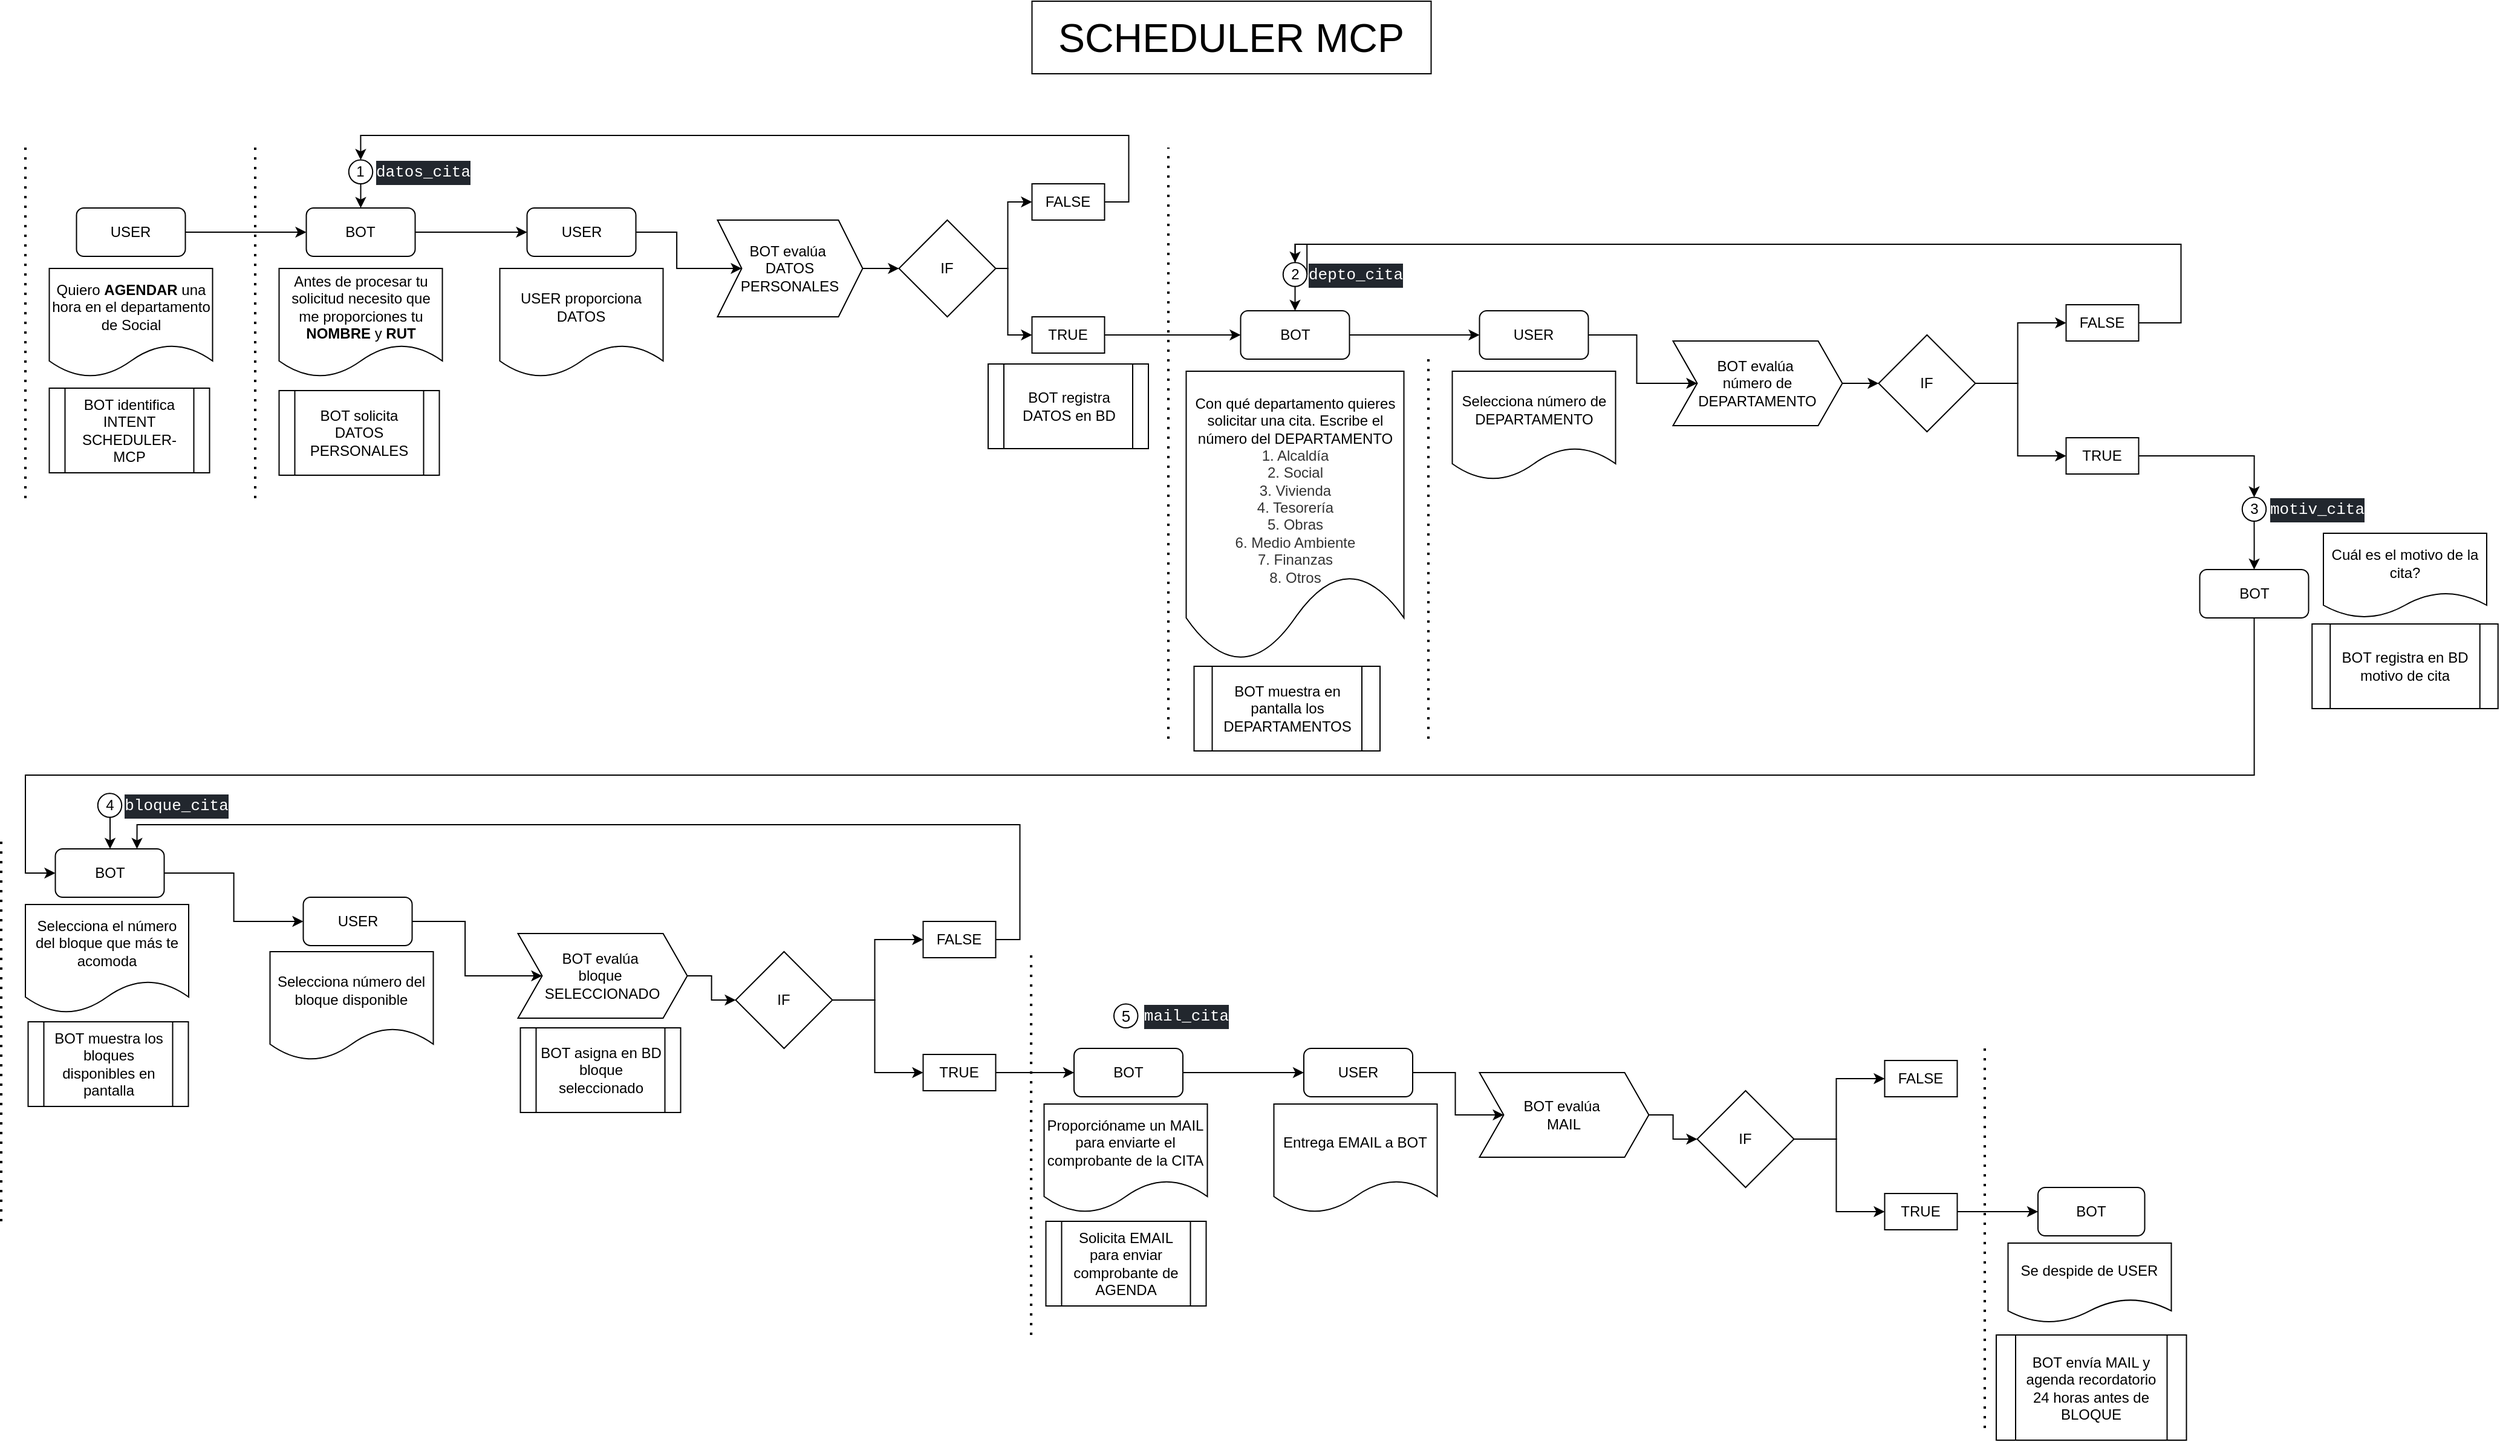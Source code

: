 <mxfile version="27.0.9">
  <diagram name="Page-1" id="aJZ9Kiqgw7SQ0cknS0zp">
    <mxGraphModel dx="910" dy="554" grid="1" gridSize="10" guides="1" tooltips="1" connect="1" arrows="1" fold="1" page="1" pageScale="1" pageWidth="2339" pageHeight="3300" math="0" shadow="0">
      <root>
        <mxCell id="0" />
        <mxCell id="1" parent="0" />
        <mxCell id="wJBNV-Ak4hXyxRtQWWTK-22" style="edgeStyle=orthogonalEdgeStyle;rounded=0;orthogonalLoop=1;jettySize=auto;html=1;exitX=1;exitY=0.5;exitDx=0;exitDy=0;entryX=0;entryY=0.5;entryDx=0;entryDy=0;" parent="1" source="wJBNV-Ak4hXyxRtQWWTK-1" target="wJBNV-Ak4hXyxRtQWWTK-4" edge="1">
          <mxGeometry relative="1" as="geometry" />
        </mxCell>
        <mxCell id="wJBNV-Ak4hXyxRtQWWTK-1" value="USER" style="rounded=1;whiteSpace=wrap;html=1;" parent="1" vertex="1">
          <mxGeometry x="312.25" y="241" width="90" height="40" as="geometry" />
        </mxCell>
        <mxCell id="wJBNV-Ak4hXyxRtQWWTK-3" value="Quiero &lt;b&gt;AGENDAR&lt;/b&gt; una hora en el departamento de Social" style="shape=document;whiteSpace=wrap;html=1;boundedLbl=1;align=center;" parent="1" vertex="1">
          <mxGeometry x="289.75" y="291" width="135" height="90" as="geometry" />
        </mxCell>
        <mxCell id="wJBNV-Ak4hXyxRtQWWTK-23" style="edgeStyle=orthogonalEdgeStyle;rounded=0;orthogonalLoop=1;jettySize=auto;html=1;exitX=1;exitY=0.5;exitDx=0;exitDy=0;entryX=0;entryY=0.5;entryDx=0;entryDy=0;" parent="1" source="wJBNV-Ak4hXyxRtQWWTK-4" target="wJBNV-Ak4hXyxRtQWWTK-8" edge="1">
          <mxGeometry relative="1" as="geometry" />
        </mxCell>
        <mxCell id="wJBNV-Ak4hXyxRtQWWTK-4" value="BOT" style="rounded=1;whiteSpace=wrap;html=1;" parent="1" vertex="1">
          <mxGeometry x="502.25" y="241" width="90" height="40" as="geometry" />
        </mxCell>
        <mxCell id="wJBNV-Ak4hXyxRtQWWTK-5" value="Antes de procesar tu solicitud necesito que me proporciones tu &lt;b&gt;NOMBRE&lt;/b&gt; y &lt;b&gt;RUT&lt;/b&gt;" style="shape=document;whiteSpace=wrap;html=1;boundedLbl=1;align=center;" parent="1" vertex="1">
          <mxGeometry x="479.75" y="291" width="135" height="90" as="geometry" />
        </mxCell>
        <mxCell id="wJBNV-Ak4hXyxRtQWWTK-6" value="BOT identifica INTENT&lt;br&gt;SCHEDULER-MCP" style="shape=process;whiteSpace=wrap;html=1;backgroundOutline=1;" parent="1" vertex="1">
          <mxGeometry x="289.75" y="390" width="132.5" height="70" as="geometry" />
        </mxCell>
        <mxCell id="wJBNV-Ak4hXyxRtQWWTK-7" value="BOT solicita DATOS PERSONALES" style="shape=process;whiteSpace=wrap;html=1;backgroundOutline=1;" parent="1" vertex="1">
          <mxGeometry x="479.75" y="392" width="132.5" height="70" as="geometry" />
        </mxCell>
        <mxCell id="wJBNV-Ak4hXyxRtQWWTK-24" style="edgeStyle=orthogonalEdgeStyle;rounded=0;orthogonalLoop=1;jettySize=auto;html=1;exitX=1;exitY=0.5;exitDx=0;exitDy=0;entryX=0;entryY=0.5;entryDx=0;entryDy=0;" parent="1" source="wJBNV-Ak4hXyxRtQWWTK-8" target="wJBNV-Ak4hXyxRtQWWTK-11" edge="1">
          <mxGeometry relative="1" as="geometry" />
        </mxCell>
        <mxCell id="wJBNV-Ak4hXyxRtQWWTK-8" value="USER" style="rounded=1;whiteSpace=wrap;html=1;" parent="1" vertex="1">
          <mxGeometry x="684.75" y="241" width="90" height="40" as="geometry" />
        </mxCell>
        <mxCell id="wJBNV-Ak4hXyxRtQWWTK-9" value="USER proporciona DATOS" style="shape=document;whiteSpace=wrap;html=1;boundedLbl=1;align=center;" parent="1" vertex="1">
          <mxGeometry x="662.25" y="291" width="135" height="90" as="geometry" />
        </mxCell>
        <mxCell id="wJBNV-Ak4hXyxRtQWWTK-10" value="BOT registra DATOS en BD" style="shape=process;whiteSpace=wrap;html=1;backgroundOutline=1;" parent="1" vertex="1">
          <mxGeometry x="1066" y="370" width="132.5" height="70" as="geometry" />
        </mxCell>
        <mxCell id="wJBNV-Ak4hXyxRtQWWTK-25" style="edgeStyle=orthogonalEdgeStyle;rounded=0;orthogonalLoop=1;jettySize=auto;html=1;exitX=1;exitY=0.5;exitDx=0;exitDy=0;entryX=0;entryY=0.5;entryDx=0;entryDy=0;" parent="1" source="wJBNV-Ak4hXyxRtQWWTK-11" target="wJBNV-Ak4hXyxRtQWWTK-12" edge="1">
          <mxGeometry relative="1" as="geometry" />
        </mxCell>
        <mxCell id="wJBNV-Ak4hXyxRtQWWTK-11" value="BOT evalúa&amp;nbsp;&lt;div&gt;DATOS PERSONALES&lt;/div&gt;" style="shape=step;perimeter=stepPerimeter;whiteSpace=wrap;html=1;fixedSize=1;" parent="1" vertex="1">
          <mxGeometry x="842.25" y="251" width="120" height="80" as="geometry" />
        </mxCell>
        <mxCell id="wJBNV-Ak4hXyxRtQWWTK-26" style="edgeStyle=orthogonalEdgeStyle;rounded=0;orthogonalLoop=1;jettySize=auto;html=1;exitX=1;exitY=0.5;exitDx=0;exitDy=0;entryX=0;entryY=0.5;entryDx=0;entryDy=0;" parent="1" source="wJBNV-Ak4hXyxRtQWWTK-12" target="wJBNV-Ak4hXyxRtQWWTK-14" edge="1">
          <mxGeometry relative="1" as="geometry">
            <Array as="points">
              <mxPoint x="1082.25" y="291" />
              <mxPoint x="1082.25" y="236" />
            </Array>
          </mxGeometry>
        </mxCell>
        <mxCell id="wJBNV-Ak4hXyxRtQWWTK-27" style="edgeStyle=orthogonalEdgeStyle;rounded=0;orthogonalLoop=1;jettySize=auto;html=1;exitX=1;exitY=0.5;exitDx=0;exitDy=0;entryX=0;entryY=0.5;entryDx=0;entryDy=0;" parent="1" source="wJBNV-Ak4hXyxRtQWWTK-12" target="wJBNV-Ak4hXyxRtQWWTK-15" edge="1">
          <mxGeometry relative="1" as="geometry">
            <Array as="points">
              <mxPoint x="1082.25" y="291" />
              <mxPoint x="1082.25" y="346" />
            </Array>
          </mxGeometry>
        </mxCell>
        <mxCell id="wJBNV-Ak4hXyxRtQWWTK-12" value="IF" style="rhombus;whiteSpace=wrap;html=1;" parent="1" vertex="1">
          <mxGeometry x="992.25" y="251" width="80" height="80" as="geometry" />
        </mxCell>
        <mxCell id="wJBNV-Ak4hXyxRtQWWTK-14" value="FALSE" style="rounded=0;whiteSpace=wrap;html=1;" parent="1" vertex="1">
          <mxGeometry x="1102.25" y="221" width="60" height="30" as="geometry" />
        </mxCell>
        <mxCell id="wJBNV-Ak4hXyxRtQWWTK-29" style="edgeStyle=orthogonalEdgeStyle;rounded=0;orthogonalLoop=1;jettySize=auto;html=1;exitX=1;exitY=0.5;exitDx=0;exitDy=0;entryX=0;entryY=0.5;entryDx=0;entryDy=0;" parent="1" source="wJBNV-Ak4hXyxRtQWWTK-15" target="wJBNV-Ak4hXyxRtQWWTK-16" edge="1">
          <mxGeometry relative="1" as="geometry" />
        </mxCell>
        <mxCell id="wJBNV-Ak4hXyxRtQWWTK-15" value="TRUE" style="rounded=0;whiteSpace=wrap;html=1;" parent="1" vertex="1">
          <mxGeometry x="1102.25" y="331" width="60" height="30" as="geometry" />
        </mxCell>
        <mxCell id="wJBNV-Ak4hXyxRtQWWTK-30" style="edgeStyle=orthogonalEdgeStyle;rounded=0;orthogonalLoop=1;jettySize=auto;html=1;exitX=1;exitY=0.5;exitDx=0;exitDy=0;entryX=0;entryY=0.5;entryDx=0;entryDy=0;" parent="1" source="wJBNV-Ak4hXyxRtQWWTK-16" target="wJBNV-Ak4hXyxRtQWWTK-19" edge="1">
          <mxGeometry relative="1" as="geometry" />
        </mxCell>
        <mxCell id="wJBNV-Ak4hXyxRtQWWTK-16" value="BOT" style="rounded=1;whiteSpace=wrap;html=1;" parent="1" vertex="1">
          <mxGeometry x="1274.75" y="326" width="90" height="40" as="geometry" />
        </mxCell>
        <mxCell id="wJBNV-Ak4hXyxRtQWWTK-17" value="&lt;div&gt;&lt;br&gt;&lt;/div&gt;&lt;div&gt;&lt;br&gt;&lt;/div&gt;Con qué departamento quieres solicitar una cita. Escribe el número del DEPARTAMENTO&lt;br&gt;&lt;div style=&quot;color: rgb(51, 51, 51);&quot;&gt;&lt;span style=&quot;background-color: transparent; color: light-dark(rgb(51, 51, 51), rgb(193, 193, 193));&quot;&gt;1. Alcaldía&lt;/span&gt;&lt;/div&gt;&lt;div style=&quot;color: rgb(51, 51, 51);&quot;&gt;&lt;span style=&quot;background-color: transparent; color: light-dark(rgb(51, 51, 51), rgb(193, 193, 193));&quot;&gt;2. Social&lt;/span&gt;&lt;/div&gt;&lt;div style=&quot;color: rgb(51, 51, 51);&quot;&gt;3. Vivienda&lt;/div&gt;&lt;div style=&quot;color: rgb(51, 51, 51);&quot;&gt;4. Tesorería&lt;br&gt;5. Obras&lt;/div&gt;&lt;div style=&quot;color: rgb(51, 51, 51);&quot;&gt;6. Medio Ambiente&lt;br&gt;7. Finanzas&lt;/div&gt;&lt;div style=&quot;color: rgb(51, 51, 51);&quot;&gt;8. Otros&lt;/div&gt;" style="shape=document;whiteSpace=wrap;html=1;boundedLbl=1;align=center;" parent="1" vertex="1">
          <mxGeometry x="1229.75" y="376" width="180" height="240" as="geometry" />
        </mxCell>
        <mxCell id="wJBNV-Ak4hXyxRtQWWTK-18" value="BOT muestra en pantalla los DEPARTAMENTOS" style="shape=process;whiteSpace=wrap;html=1;backgroundOutline=1;" parent="1" vertex="1">
          <mxGeometry x="1236.25" y="620" width="153.75" height="70" as="geometry" />
        </mxCell>
        <mxCell id="na-t7tBK_3waR2gnZptI-16" style="edgeStyle=orthogonalEdgeStyle;rounded=0;orthogonalLoop=1;jettySize=auto;html=1;exitX=1;exitY=0.5;exitDx=0;exitDy=0;" parent="1" source="wJBNV-Ak4hXyxRtQWWTK-19" target="na-t7tBK_3waR2gnZptI-10" edge="1">
          <mxGeometry relative="1" as="geometry">
            <Array as="points">
              <mxPoint x="1602.25" y="346" />
              <mxPoint x="1602.25" y="386" />
            </Array>
          </mxGeometry>
        </mxCell>
        <mxCell id="wJBNV-Ak4hXyxRtQWWTK-19" value="USER" style="rounded=1;whiteSpace=wrap;html=1;" parent="1" vertex="1">
          <mxGeometry x="1472.25" y="326" width="90" height="40" as="geometry" />
        </mxCell>
        <mxCell id="wJBNV-Ak4hXyxRtQWWTK-20" value="Selecciona número de DEPARTAMENTO" style="shape=document;whiteSpace=wrap;html=1;boundedLbl=1;align=center;" parent="1" vertex="1">
          <mxGeometry x="1449.75" y="376" width="135" height="90" as="geometry" />
        </mxCell>
        <mxCell id="na-t7tBK_3waR2gnZptI-28" style="edgeStyle=orthogonalEdgeStyle;rounded=0;orthogonalLoop=1;jettySize=auto;html=1;exitX=1;exitY=0.5;exitDx=0;exitDy=0;entryX=0;entryY=0.5;entryDx=0;entryDy=0;" parent="1" source="na-t7tBK_3waR2gnZptI-1" target="na-t7tBK_3waR2gnZptI-4" edge="1">
          <mxGeometry relative="1" as="geometry" />
        </mxCell>
        <mxCell id="na-t7tBK_3waR2gnZptI-1" value="BOT" style="rounded=1;whiteSpace=wrap;html=1;" parent="1" vertex="1">
          <mxGeometry x="294.75" y="771" width="90" height="40" as="geometry" />
        </mxCell>
        <mxCell id="na-t7tBK_3waR2gnZptI-2" value="Selecciona el número del bloque que más te acomoda" style="shape=document;whiteSpace=wrap;html=1;boundedLbl=1;align=center;" parent="1" vertex="1">
          <mxGeometry x="270" y="817" width="135" height="90" as="geometry" />
        </mxCell>
        <mxCell id="na-t7tBK_3waR2gnZptI-3" value="BOT muestra los bloques disponibles en pantalla" style="shape=process;whiteSpace=wrap;html=1;backgroundOutline=1;" parent="1" vertex="1">
          <mxGeometry x="272.25" y="914" width="132.5" height="70" as="geometry" />
        </mxCell>
        <mxCell id="na-t7tBK_3waR2gnZptI-29" style="edgeStyle=orthogonalEdgeStyle;rounded=0;orthogonalLoop=1;jettySize=auto;html=1;exitX=1;exitY=0.5;exitDx=0;exitDy=0;" parent="1" source="na-t7tBK_3waR2gnZptI-4" target="na-t7tBK_3waR2gnZptI-24" edge="1">
          <mxGeometry relative="1" as="geometry" />
        </mxCell>
        <mxCell id="na-t7tBK_3waR2gnZptI-4" value="USER" style="rounded=1;whiteSpace=wrap;html=1;" parent="1" vertex="1">
          <mxGeometry x="499.75" y="811" width="90" height="40" as="geometry" />
        </mxCell>
        <mxCell id="na-t7tBK_3waR2gnZptI-5" value="Selecciona número del bloque disponible" style="shape=document;whiteSpace=wrap;html=1;boundedLbl=1;align=center;" parent="1" vertex="1">
          <mxGeometry x="472.25" y="856" width="135" height="90" as="geometry" />
        </mxCell>
        <mxCell id="na-t7tBK_3waR2gnZptI-6" value="BOT asigna en BD bloque seleccionado" style="shape=process;whiteSpace=wrap;html=1;backgroundOutline=1;" parent="1" vertex="1">
          <mxGeometry x="679.25" y="919" width="132.5" height="70" as="geometry" />
        </mxCell>
        <mxCell id="na-t7tBK_3waR2gnZptI-9" style="edgeStyle=orthogonalEdgeStyle;rounded=0;orthogonalLoop=1;jettySize=auto;html=1;exitX=1;exitY=0.5;exitDx=0;exitDy=0;entryX=0;entryY=0.5;entryDx=0;entryDy=0;" parent="1" source="na-t7tBK_3waR2gnZptI-10" target="na-t7tBK_3waR2gnZptI-13" edge="1">
          <mxGeometry relative="1" as="geometry" />
        </mxCell>
        <mxCell id="na-t7tBK_3waR2gnZptI-10" value="BOT evalúa&amp;nbsp;&lt;div&gt;número de DEPARTAMENTO&lt;/div&gt;" style="shape=step;perimeter=stepPerimeter;whiteSpace=wrap;html=1;fixedSize=1;" parent="1" vertex="1">
          <mxGeometry x="1632.25" y="351" width="140" height="70" as="geometry" />
        </mxCell>
        <mxCell id="na-t7tBK_3waR2gnZptI-11" style="edgeStyle=orthogonalEdgeStyle;rounded=0;orthogonalLoop=1;jettySize=auto;html=1;exitX=1;exitY=0.5;exitDx=0;exitDy=0;entryX=0;entryY=0.5;entryDx=0;entryDy=0;" parent="1" source="na-t7tBK_3waR2gnZptI-13" target="na-t7tBK_3waR2gnZptI-14" edge="1">
          <mxGeometry relative="1" as="geometry">
            <Array as="points">
              <mxPoint x="1917.25" y="386" />
              <mxPoint x="1917.25" y="336" />
            </Array>
            <mxPoint x="1897.25" y="391" as="sourcePoint" />
          </mxGeometry>
        </mxCell>
        <mxCell id="na-t7tBK_3waR2gnZptI-12" style="edgeStyle=orthogonalEdgeStyle;rounded=0;orthogonalLoop=1;jettySize=auto;html=1;exitX=1;exitY=0.5;exitDx=0;exitDy=0;entryX=0;entryY=0.5;entryDx=0;entryDy=0;" parent="1" source="na-t7tBK_3waR2gnZptI-13" target="na-t7tBK_3waR2gnZptI-15" edge="1">
          <mxGeometry relative="1" as="geometry">
            <Array as="points">
              <mxPoint x="1917.25" y="386" />
              <mxPoint x="1917.25" y="446" />
            </Array>
            <mxPoint x="1897.25" y="391" as="sourcePoint" />
          </mxGeometry>
        </mxCell>
        <mxCell id="na-t7tBK_3waR2gnZptI-13" value="IF" style="rhombus;whiteSpace=wrap;html=1;" parent="1" vertex="1">
          <mxGeometry x="1802.25" y="346" width="80" height="80" as="geometry" />
        </mxCell>
        <mxCell id="na-t7tBK_3waR2gnZptI-17" style="edgeStyle=orthogonalEdgeStyle;rounded=0;orthogonalLoop=1;jettySize=auto;html=1;exitX=1;exitY=0.5;exitDx=0;exitDy=0;entryX=0.5;entryY=0;entryDx=0;entryDy=0;" parent="1" source="M8Qfrj8j4H-b4rTioRJo-6" target="wJBNV-Ak4hXyxRtQWWTK-16" edge="1">
          <mxGeometry relative="1" as="geometry">
            <Array as="points">
              <mxPoint x="1320.25" y="271" />
            </Array>
          </mxGeometry>
        </mxCell>
        <mxCell id="na-t7tBK_3waR2gnZptI-14" value="FALSE" style="rounded=0;whiteSpace=wrap;html=1;" parent="1" vertex="1">
          <mxGeometry x="1957.25" y="321" width="60" height="30" as="geometry" />
        </mxCell>
        <mxCell id="na-t7tBK_3waR2gnZptI-18" style="edgeStyle=orthogonalEdgeStyle;rounded=0;orthogonalLoop=1;jettySize=auto;html=1;exitX=1;exitY=0.5;exitDx=0;exitDy=0;" parent="1" source="M8Qfrj8j4H-b4rTioRJo-11" target="na-t7tBK_3waR2gnZptI-1" edge="1">
          <mxGeometry relative="1" as="geometry">
            <Array as="points">
              <mxPoint x="340" y="735" />
            </Array>
          </mxGeometry>
        </mxCell>
        <mxCell id="M8Qfrj8j4H-b4rTioRJo-20" style="edgeStyle=orthogonalEdgeStyle;rounded=0;orthogonalLoop=1;jettySize=auto;html=1;exitX=0.5;exitY=1;exitDx=0;exitDy=0;entryX=0.5;entryY=0;entryDx=0;entryDy=0;" edge="1" parent="1" source="M8Qfrj8j4H-b4rTioRJo-23" target="M8Qfrj8j4H-b4rTioRJo-17">
          <mxGeometry relative="1" as="geometry" />
        </mxCell>
        <mxCell id="na-t7tBK_3waR2gnZptI-15" value="TRUE" style="rounded=0;whiteSpace=wrap;html=1;" parent="1" vertex="1">
          <mxGeometry x="1957.25" y="431" width="60" height="30" as="geometry" />
        </mxCell>
        <mxCell id="na-t7tBK_3waR2gnZptI-19" style="edgeStyle=orthogonalEdgeStyle;rounded=0;orthogonalLoop=1;jettySize=auto;html=1;exitX=1;exitY=0.5;exitDx=0;exitDy=0;entryX=0;entryY=0.5;entryDx=0;entryDy=0;" parent="1" source="na-t7tBK_3waR2gnZptI-21" target="na-t7tBK_3waR2gnZptI-22" edge="1">
          <mxGeometry relative="1" as="geometry">
            <Array as="points">
              <mxPoint x="972.25" y="896" />
              <mxPoint x="972.25" y="846" />
            </Array>
            <mxPoint x="952.25" y="901" as="sourcePoint" />
          </mxGeometry>
        </mxCell>
        <mxCell id="na-t7tBK_3waR2gnZptI-20" style="edgeStyle=orthogonalEdgeStyle;rounded=0;orthogonalLoop=1;jettySize=auto;html=1;exitX=1;exitY=0.5;exitDx=0;exitDy=0;entryX=0;entryY=0.5;entryDx=0;entryDy=0;" parent="1" source="na-t7tBK_3waR2gnZptI-21" target="na-t7tBK_3waR2gnZptI-23" edge="1">
          <mxGeometry relative="1" as="geometry">
            <Array as="points">
              <mxPoint x="972.25" y="896" />
              <mxPoint x="972.25" y="956" />
            </Array>
            <mxPoint x="952.25" y="901" as="sourcePoint" />
          </mxGeometry>
        </mxCell>
        <mxCell id="na-t7tBK_3waR2gnZptI-21" value="IF" style="rhombus;whiteSpace=wrap;html=1;" parent="1" vertex="1">
          <mxGeometry x="857.25" y="856" width="80" height="80" as="geometry" />
        </mxCell>
        <mxCell id="na-t7tBK_3waR2gnZptI-27" style="edgeStyle=orthogonalEdgeStyle;rounded=0;orthogonalLoop=1;jettySize=auto;html=1;exitX=1;exitY=0.5;exitDx=0;exitDy=0;entryX=0.75;entryY=0;entryDx=0;entryDy=0;" parent="1" source="na-t7tBK_3waR2gnZptI-22" target="na-t7tBK_3waR2gnZptI-1" edge="1">
          <mxGeometry relative="1" as="geometry">
            <Array as="points">
              <mxPoint x="1092.25" y="846" />
              <mxPoint x="1092.25" y="751" />
              <mxPoint x="362.25" y="751" />
            </Array>
          </mxGeometry>
        </mxCell>
        <mxCell id="na-t7tBK_3waR2gnZptI-22" value="FALSE" style="rounded=0;whiteSpace=wrap;html=1;" parent="1" vertex="1">
          <mxGeometry x="1012.25" y="831" width="60" height="30" as="geometry" />
        </mxCell>
        <mxCell id="na-t7tBK_3waR2gnZptI-33" style="edgeStyle=orthogonalEdgeStyle;rounded=0;orthogonalLoop=1;jettySize=auto;html=1;exitX=1;exitY=0.5;exitDx=0;exitDy=0;entryX=0;entryY=0.5;entryDx=0;entryDy=0;" parent="1" source="na-t7tBK_3waR2gnZptI-23" target="na-t7tBK_3waR2gnZptI-30" edge="1">
          <mxGeometry relative="1" as="geometry" />
        </mxCell>
        <mxCell id="na-t7tBK_3waR2gnZptI-23" value="TRUE" style="rounded=0;whiteSpace=wrap;html=1;" parent="1" vertex="1">
          <mxGeometry x="1012.25" y="941" width="60" height="30" as="geometry" />
        </mxCell>
        <mxCell id="na-t7tBK_3waR2gnZptI-26" style="edgeStyle=orthogonalEdgeStyle;rounded=0;orthogonalLoop=1;jettySize=auto;html=1;exitX=1;exitY=0.5;exitDx=0;exitDy=0;entryX=0;entryY=0.5;entryDx=0;entryDy=0;" parent="1" source="na-t7tBK_3waR2gnZptI-24" target="na-t7tBK_3waR2gnZptI-21" edge="1">
          <mxGeometry relative="1" as="geometry" />
        </mxCell>
        <mxCell id="na-t7tBK_3waR2gnZptI-24" value="BOT evalúa&amp;nbsp;&lt;div&gt;bloque&amp;nbsp;&lt;/div&gt;&lt;div&gt;SELECCIONADO&lt;/div&gt;" style="shape=step;perimeter=stepPerimeter;whiteSpace=wrap;html=1;fixedSize=1;" parent="1" vertex="1">
          <mxGeometry x="677.25" y="841" width="140" height="70" as="geometry" />
        </mxCell>
        <mxCell id="na-t7tBK_3waR2gnZptI-36" style="edgeStyle=orthogonalEdgeStyle;rounded=0;orthogonalLoop=1;jettySize=auto;html=1;exitX=1;exitY=0.5;exitDx=0;exitDy=0;entryX=0;entryY=0.5;entryDx=0;entryDy=0;" parent="1" source="na-t7tBK_3waR2gnZptI-30" target="na-t7tBK_3waR2gnZptI-34" edge="1">
          <mxGeometry relative="1" as="geometry" />
        </mxCell>
        <mxCell id="na-t7tBK_3waR2gnZptI-30" value="BOT" style="rounded=1;whiteSpace=wrap;html=1;" parent="1" vertex="1">
          <mxGeometry x="1137" y="936" width="90" height="40" as="geometry" />
        </mxCell>
        <mxCell id="na-t7tBK_3waR2gnZptI-31" value="Proporcióname un MAIL para enviarte el comprobante de la CITA" style="shape=document;whiteSpace=wrap;html=1;boundedLbl=1;align=center;" parent="1" vertex="1">
          <mxGeometry x="1112.25" y="982" width="135" height="90" as="geometry" />
        </mxCell>
        <mxCell id="na-t7tBK_3waR2gnZptI-32" value="BOT envía MAIL y agenda recordatorio 24 horas antes de BLOQUE" style="shape=process;whiteSpace=wrap;html=1;backgroundOutline=1;" parent="1" vertex="1">
          <mxGeometry x="1899.5" y="1173" width="157.25" height="87" as="geometry" />
        </mxCell>
        <mxCell id="na-t7tBK_3waR2gnZptI-45" style="edgeStyle=orthogonalEdgeStyle;rounded=0;orthogonalLoop=1;jettySize=auto;html=1;exitX=1;exitY=0.5;exitDx=0;exitDy=0;" parent="1" source="na-t7tBK_3waR2gnZptI-34" target="na-t7tBK_3waR2gnZptI-43" edge="1">
          <mxGeometry relative="1" as="geometry">
            <Array as="points">
              <mxPoint x="1452.25" y="956" />
              <mxPoint x="1452.25" y="991" />
            </Array>
          </mxGeometry>
        </mxCell>
        <mxCell id="na-t7tBK_3waR2gnZptI-34" value="USER" style="rounded=1;whiteSpace=wrap;html=1;" parent="1" vertex="1">
          <mxGeometry x="1327" y="936" width="90" height="40" as="geometry" />
        </mxCell>
        <mxCell id="na-t7tBK_3waR2gnZptI-35" value="Entrega EMAIL a BOT" style="shape=document;whiteSpace=wrap;html=1;boundedLbl=1;align=center;" parent="1" vertex="1">
          <mxGeometry x="1302.25" y="982" width="135" height="90" as="geometry" />
        </mxCell>
        <mxCell id="na-t7tBK_3waR2gnZptI-37" style="edgeStyle=orthogonalEdgeStyle;rounded=0;orthogonalLoop=1;jettySize=auto;html=1;exitX=1;exitY=0.5;exitDx=0;exitDy=0;entryX=0;entryY=0.5;entryDx=0;entryDy=0;" parent="1" source="na-t7tBK_3waR2gnZptI-39" target="na-t7tBK_3waR2gnZptI-40" edge="1">
          <mxGeometry relative="1" as="geometry">
            <Array as="points">
              <mxPoint x="1767.25" y="1011" />
              <mxPoint x="1767.25" y="961" />
            </Array>
            <mxPoint x="1747.25" y="1016" as="sourcePoint" />
          </mxGeometry>
        </mxCell>
        <mxCell id="na-t7tBK_3waR2gnZptI-38" style="edgeStyle=orthogonalEdgeStyle;rounded=0;orthogonalLoop=1;jettySize=auto;html=1;exitX=1;exitY=0.5;exitDx=0;exitDy=0;entryX=0;entryY=0.5;entryDx=0;entryDy=0;" parent="1" source="na-t7tBK_3waR2gnZptI-39" target="na-t7tBK_3waR2gnZptI-41" edge="1">
          <mxGeometry relative="1" as="geometry">
            <Array as="points">
              <mxPoint x="1767.25" y="1011" />
              <mxPoint x="1767.25" y="1071" />
            </Array>
            <mxPoint x="1747.25" y="1016" as="sourcePoint" />
          </mxGeometry>
        </mxCell>
        <mxCell id="na-t7tBK_3waR2gnZptI-39" value="IF" style="rhombus;whiteSpace=wrap;html=1;" parent="1" vertex="1">
          <mxGeometry x="1652.25" y="971" width="80" height="80" as="geometry" />
        </mxCell>
        <mxCell id="na-t7tBK_3waR2gnZptI-40" value="FALSE" style="rounded=0;whiteSpace=wrap;html=1;" parent="1" vertex="1">
          <mxGeometry x="1807.25" y="946" width="60" height="30" as="geometry" />
        </mxCell>
        <mxCell id="na-t7tBK_3waR2gnZptI-49" style="edgeStyle=orthogonalEdgeStyle;rounded=0;orthogonalLoop=1;jettySize=auto;html=1;exitX=1;exitY=0.5;exitDx=0;exitDy=0;" parent="1" source="na-t7tBK_3waR2gnZptI-41" target="na-t7tBK_3waR2gnZptI-47" edge="1">
          <mxGeometry relative="1" as="geometry" />
        </mxCell>
        <mxCell id="na-t7tBK_3waR2gnZptI-41" value="TRUE" style="rounded=0;whiteSpace=wrap;html=1;" parent="1" vertex="1">
          <mxGeometry x="1807.25" y="1056" width="60" height="30" as="geometry" />
        </mxCell>
        <mxCell id="na-t7tBK_3waR2gnZptI-42" style="edgeStyle=orthogonalEdgeStyle;rounded=0;orthogonalLoop=1;jettySize=auto;html=1;exitX=1;exitY=0.5;exitDx=0;exitDy=0;entryX=0;entryY=0.5;entryDx=0;entryDy=0;" parent="1" source="na-t7tBK_3waR2gnZptI-43" target="na-t7tBK_3waR2gnZptI-39" edge="1">
          <mxGeometry relative="1" as="geometry" />
        </mxCell>
        <mxCell id="na-t7tBK_3waR2gnZptI-43" value="BOT evalúa&amp;nbsp;&lt;div&gt;MAIL&lt;/div&gt;" style="shape=step;perimeter=stepPerimeter;whiteSpace=wrap;html=1;fixedSize=1;" parent="1" vertex="1">
          <mxGeometry x="1472.25" y="956" width="140" height="70" as="geometry" />
        </mxCell>
        <mxCell id="na-t7tBK_3waR2gnZptI-46" value="Solicita EMAIL para enviar comprobante de AGENDA" style="shape=process;whiteSpace=wrap;html=1;backgroundOutline=1;" parent="1" vertex="1">
          <mxGeometry x="1113.75" y="1079" width="132.5" height="70" as="geometry" />
        </mxCell>
        <mxCell id="na-t7tBK_3waR2gnZptI-47" value="BOT" style="rounded=1;whiteSpace=wrap;html=1;" parent="1" vertex="1">
          <mxGeometry x="1934" y="1051" width="88.25" height="40" as="geometry" />
        </mxCell>
        <mxCell id="na-t7tBK_3waR2gnZptI-48" value="Se despide de USER" style="shape=document;whiteSpace=wrap;html=1;boundedLbl=1;align=center;" parent="1" vertex="1">
          <mxGeometry x="1909.25" y="1097" width="135" height="66" as="geometry" />
        </mxCell>
        <mxCell id="na-t7tBK_3waR2gnZptI-50" value="&lt;font style=&quot;font-size: 33px;&quot;&gt;SCHEDULER MCP&lt;/font&gt;" style="rounded=0;whiteSpace=wrap;html=1;" parent="1" vertex="1">
          <mxGeometry x="1102.25" y="70" width="330" height="60" as="geometry" />
        </mxCell>
        <mxCell id="CrcFNRtJy78surJnviiL-1" value="" style="endArrow=none;dashed=1;html=1;dashPattern=1 3;strokeWidth=2;rounded=0;" parent="1" edge="1">
          <mxGeometry width="50" height="50" relative="1" as="geometry">
            <mxPoint x="270" y="481" as="sourcePoint" />
            <mxPoint x="270" y="191" as="targetPoint" />
          </mxGeometry>
        </mxCell>
        <mxCell id="CrcFNRtJy78surJnviiL-2" value="" style="endArrow=none;dashed=1;html=1;dashPattern=1 3;strokeWidth=2;rounded=0;" parent="1" edge="1">
          <mxGeometry width="50" height="50" relative="1" as="geometry">
            <mxPoint x="460" y="481" as="sourcePoint" />
            <mxPoint x="460" y="191" as="targetPoint" />
          </mxGeometry>
        </mxCell>
        <mxCell id="CrcFNRtJy78surJnviiL-4" value="" style="endArrow=none;dashed=1;html=1;dashPattern=1 3;strokeWidth=2;rounded=0;" parent="1" edge="1">
          <mxGeometry width="50" height="50" relative="1" as="geometry">
            <mxPoint x="1215" y="680" as="sourcePoint" />
            <mxPoint x="1215" y="191" as="targetPoint" />
          </mxGeometry>
        </mxCell>
        <mxCell id="CrcFNRtJy78surJnviiL-5" value="" style="endArrow=none;dashed=1;html=1;dashPattern=1 3;strokeWidth=2;rounded=0;" parent="1" edge="1">
          <mxGeometry width="50" height="50" relative="1" as="geometry">
            <mxPoint x="1430" y="680" as="sourcePoint" />
            <mxPoint x="1430" y="360" as="targetPoint" />
          </mxGeometry>
        </mxCell>
        <mxCell id="CrcFNRtJy78surJnviiL-6" value="" style="endArrow=none;dashed=1;html=1;dashPattern=1 3;strokeWidth=2;rounded=0;" parent="1" edge="1">
          <mxGeometry width="50" height="50" relative="1" as="geometry">
            <mxPoint x="250" y="1079" as="sourcePoint" />
            <mxPoint x="250" y="759" as="targetPoint" />
          </mxGeometry>
        </mxCell>
        <mxCell id="CrcFNRtJy78surJnviiL-7" value="" style="endArrow=none;dashed=1;html=1;dashPattern=1 3;strokeWidth=2;rounded=0;" parent="1" edge="1">
          <mxGeometry width="50" height="50" relative="1" as="geometry">
            <mxPoint x="1101.56" y="1173" as="sourcePoint" />
            <mxPoint x="1101.56" y="853" as="targetPoint" />
          </mxGeometry>
        </mxCell>
        <mxCell id="CrcFNRtJy78surJnviiL-9" value="" style="endArrow=none;dashed=1;html=1;dashPattern=1 3;strokeWidth=2;rounded=0;" parent="1" edge="1">
          <mxGeometry width="50" height="50" relative="1" as="geometry">
            <mxPoint x="1890" y="1250" as="sourcePoint" />
            <mxPoint x="1890" y="930" as="targetPoint" />
          </mxGeometry>
        </mxCell>
        <mxCell id="M8Qfrj8j4H-b4rTioRJo-3" value="" style="edgeStyle=orthogonalEdgeStyle;rounded=0;orthogonalLoop=1;jettySize=auto;html=1;exitX=1;exitY=0.5;exitDx=0;exitDy=0;entryX=0.5;entryY=0;entryDx=0;entryDy=0;" edge="1" parent="1" source="wJBNV-Ak4hXyxRtQWWTK-14" target="M8Qfrj8j4H-b4rTioRJo-1">
          <mxGeometry relative="1" as="geometry">
            <Array as="points">
              <mxPoint x="1182.25" y="236" />
              <mxPoint x="1182.25" y="181" />
            </Array>
            <mxPoint x="1162" y="236" as="sourcePoint" />
            <mxPoint x="547" y="241" as="targetPoint" />
          </mxGeometry>
        </mxCell>
        <mxCell id="M8Qfrj8j4H-b4rTioRJo-26" style="edgeStyle=orthogonalEdgeStyle;rounded=0;orthogonalLoop=1;jettySize=auto;html=1;exitX=0.5;exitY=1;exitDx=0;exitDy=0;entryX=0.5;entryY=0;entryDx=0;entryDy=0;" edge="1" parent="1" source="M8Qfrj8j4H-b4rTioRJo-1" target="wJBNV-Ak4hXyxRtQWWTK-4">
          <mxGeometry relative="1" as="geometry" />
        </mxCell>
        <mxCell id="M8Qfrj8j4H-b4rTioRJo-1" value="1" style="ellipse;whiteSpace=wrap;html=1;aspect=fixed;" vertex="1" parent="1">
          <mxGeometry x="537.37" y="201.25" width="19.75" height="19.75" as="geometry" />
        </mxCell>
        <mxCell id="M8Qfrj8j4H-b4rTioRJo-4" value="&lt;div style=&quot;background-color: rgb(34, 39, 46); font-family: Menlo, Monaco, &amp;quot;Courier New&amp;quot;, monospace; font-weight: normal; line-height: 20px; white-space: pre;&quot;&gt;&lt;div style=&quot;&quot;&gt;&lt;font style=&quot;color: rgb(255, 255, 255); font-size: 13px;&quot;&gt;datos_cita&lt;/font&gt;&lt;/div&gt;&lt;/div&gt;" style="text;html=1;align=center;verticalAlign=middle;whiteSpace=wrap;rounded=0;" vertex="1" parent="1">
          <mxGeometry x="569" y="196.12" width="60" height="30" as="geometry" />
        </mxCell>
        <mxCell id="M8Qfrj8j4H-b4rTioRJo-7" value="&lt;div style=&quot;background-color: rgb(34, 39, 46); font-family: Menlo, Monaco, &amp;quot;Courier New&amp;quot;, monospace; font-weight: normal; line-height: 20px; white-space: pre;&quot;&gt;&lt;div style=&quot;&quot;&gt;&lt;div style=&quot;font-size: 13px; line-height: 20px;&quot;&gt;&lt;font style=&quot;color: rgb(255, 255, 255);&quot;&gt;depto_cita&lt;/font&gt;&lt;/div&gt;&lt;/div&gt;&lt;/div&gt;" style="text;html=1;align=center;verticalAlign=middle;whiteSpace=wrap;rounded=0;" vertex="1" parent="1">
          <mxGeometry x="1339.75" y="281" width="60" height="30" as="geometry" />
        </mxCell>
        <mxCell id="M8Qfrj8j4H-b4rTioRJo-8" value="" style="edgeStyle=orthogonalEdgeStyle;rounded=0;orthogonalLoop=1;jettySize=auto;html=1;exitX=1;exitY=0.5;exitDx=0;exitDy=0;entryX=0.5;entryY=0;entryDx=0;entryDy=0;" edge="1" parent="1" source="na-t7tBK_3waR2gnZptI-14" target="M8Qfrj8j4H-b4rTioRJo-6">
          <mxGeometry relative="1" as="geometry">
            <Array as="points">
              <mxPoint x="2052.25" y="336" />
              <mxPoint x="2052.25" y="271" />
            </Array>
            <mxPoint x="2017" y="336" as="sourcePoint" />
            <mxPoint x="1320" y="326" as="targetPoint" />
          </mxGeometry>
        </mxCell>
        <mxCell id="M8Qfrj8j4H-b4rTioRJo-6" value="2" style="ellipse;whiteSpace=wrap;html=1;aspect=fixed;" vertex="1" parent="1">
          <mxGeometry x="1309.88" y="286.12" width="19.75" height="19.75" as="geometry" />
        </mxCell>
        <mxCell id="M8Qfrj8j4H-b4rTioRJo-10" value="&lt;div style=&quot;background-color: rgb(34, 39, 46); font-family: Menlo, Monaco, &amp;quot;Courier New&amp;quot;, monospace; font-weight: normal; line-height: 20px; white-space: pre;&quot;&gt;&lt;div style=&quot;&quot;&gt;&lt;div style=&quot;font-size: 13px; line-height: 20px;&quot;&gt;&lt;font style=&quot;color: rgb(255, 255, 255);&quot;&gt;bloque_cita&lt;/font&gt;&lt;/div&gt;&lt;/div&gt;&lt;/div&gt;" style="text;html=1;align=center;verticalAlign=middle;whiteSpace=wrap;rounded=0;" vertex="1" parent="1">
          <mxGeometry x="364.75" y="719.99" width="60" height="30" as="geometry" />
        </mxCell>
        <mxCell id="M8Qfrj8j4H-b4rTioRJo-11" value="4" style="ellipse;whiteSpace=wrap;html=1;aspect=fixed;" vertex="1" parent="1">
          <mxGeometry x="329.87" y="725.12" width="19.75" height="19.75" as="geometry" />
        </mxCell>
        <mxCell id="M8Qfrj8j4H-b4rTioRJo-14" value="&lt;div style=&quot;background-color: rgb(34, 39, 46); font-family: Menlo, Monaco, &amp;quot;Courier New&amp;quot;, monospace; font-weight: normal; line-height: 20px; white-space: pre;&quot;&gt;&lt;div style=&quot;&quot;&gt;&lt;div style=&quot;font-size: 13px; line-height: 20px;&quot;&gt;&lt;font style=&quot;color: rgb(255, 255, 255);&quot;&gt;mail_cita&lt;/font&gt;&lt;/div&gt;&lt;/div&gt;&lt;/div&gt;" style="text;html=1;align=center;verticalAlign=middle;whiteSpace=wrap;rounded=0;" vertex="1" parent="1">
          <mxGeometry x="1199.75" y="894.13" width="60" height="30" as="geometry" />
        </mxCell>
        <mxCell id="M8Qfrj8j4H-b4rTioRJo-15" value="&lt;font style=&quot;font-size: 13px;&quot;&gt;5&lt;/font&gt;" style="ellipse;whiteSpace=wrap;html=1;aspect=fixed;" vertex="1" parent="1">
          <mxGeometry x="1170" y="899.25" width="19.75" height="19.75" as="geometry" />
        </mxCell>
        <mxCell id="M8Qfrj8j4H-b4rTioRJo-25" style="edgeStyle=orthogonalEdgeStyle;rounded=0;orthogonalLoop=1;jettySize=auto;html=1;exitX=0.5;exitY=1;exitDx=0;exitDy=0;entryX=0;entryY=0.5;entryDx=0;entryDy=0;" edge="1" parent="1" source="M8Qfrj8j4H-b4rTioRJo-17" target="na-t7tBK_3waR2gnZptI-1">
          <mxGeometry relative="1" as="geometry">
            <Array as="points">
              <mxPoint x="2113" y="710" />
              <mxPoint x="270" y="710" />
              <mxPoint x="270" y="791" />
            </Array>
          </mxGeometry>
        </mxCell>
        <mxCell id="M8Qfrj8j4H-b4rTioRJo-17" value="BOT" style="rounded=1;whiteSpace=wrap;html=1;" vertex="1" parent="1">
          <mxGeometry x="2067.75" y="540" width="90" height="40" as="geometry" />
        </mxCell>
        <mxCell id="M8Qfrj8j4H-b4rTioRJo-18" value="Cuál es el motivo de la cita?" style="shape=document;whiteSpace=wrap;html=1;boundedLbl=1;align=center;" vertex="1" parent="1">
          <mxGeometry x="2170" y="510" width="135" height="70" as="geometry" />
        </mxCell>
        <mxCell id="M8Qfrj8j4H-b4rTioRJo-21" value="BOT registra en BD motivo de cita" style="shape=process;whiteSpace=wrap;html=1;backgroundOutline=1;" vertex="1" parent="1">
          <mxGeometry x="2160.62" y="585" width="153.75" height="70" as="geometry" />
        </mxCell>
        <mxCell id="M8Qfrj8j4H-b4rTioRJo-22" value="&lt;div style=&quot;background-color: rgb(34, 39, 46); font-family: Menlo, Monaco, &amp;quot;Courier New&amp;quot;, monospace; font-weight: normal; line-height: 20px; white-space: pre;&quot;&gt;&lt;div style=&quot;&quot;&gt;&lt;div style=&quot;font-size: 13px; line-height: 20px;&quot;&gt;&lt;font color=&quot;#ffffff&quot;&gt;motiv_cita&lt;/font&gt;&lt;/div&gt;&lt;/div&gt;&lt;/div&gt;" style="text;html=1;align=center;verticalAlign=middle;whiteSpace=wrap;rounded=0;" vertex="1" parent="1">
          <mxGeometry x="2135" y="475.13" width="60" height="30" as="geometry" />
        </mxCell>
        <mxCell id="M8Qfrj8j4H-b4rTioRJo-24" value="" style="edgeStyle=orthogonalEdgeStyle;rounded=0;orthogonalLoop=1;jettySize=auto;html=1;exitX=1;exitY=0.5;exitDx=0;exitDy=0;entryX=0.5;entryY=0;entryDx=0;entryDy=0;" edge="1" parent="1" source="na-t7tBK_3waR2gnZptI-15" target="M8Qfrj8j4H-b4rTioRJo-23">
          <mxGeometry relative="1" as="geometry">
            <mxPoint x="2017" y="446" as="sourcePoint" />
            <mxPoint x="2113" y="540" as="targetPoint" />
          </mxGeometry>
        </mxCell>
        <mxCell id="M8Qfrj8j4H-b4rTioRJo-23" value="3" style="ellipse;whiteSpace=wrap;html=1;aspect=fixed;" vertex="1" parent="1">
          <mxGeometry x="2102.88" y="480.25" width="19.75" height="19.75" as="geometry" />
        </mxCell>
      </root>
    </mxGraphModel>
  </diagram>
</mxfile>
